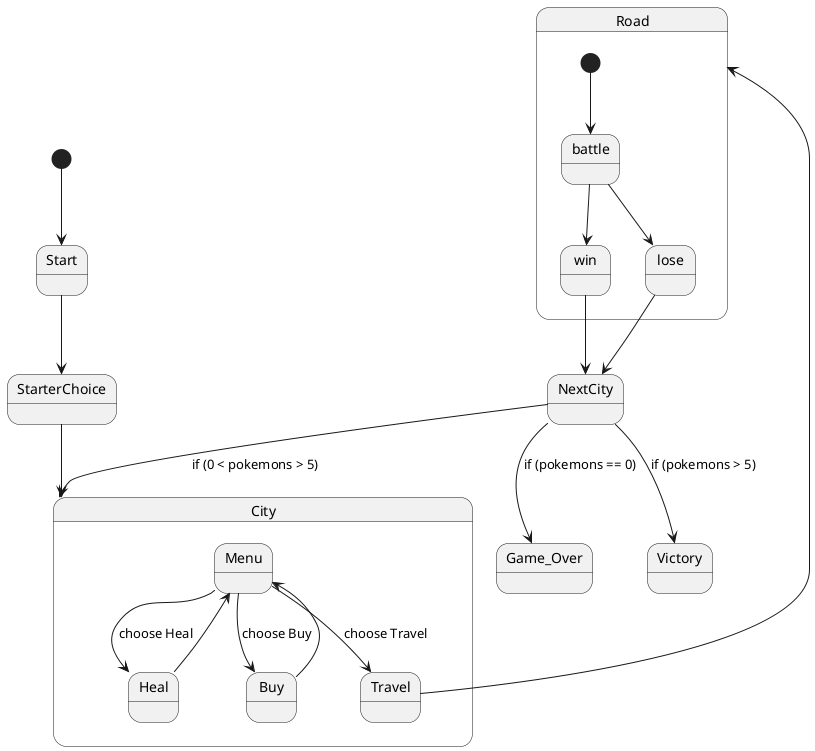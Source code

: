 ﻿@startuml
[*] --> Start
Start --> StarterChoice
StarterChoice --> City

state City{

  Menu --> Heal : choose Heal
  Menu --> Buy : choose Buy
  Menu --> Travel : choose Travel
  Heal --> Menu
  Buy --> Menu
  }

Travel --> Road

state Road{
[*] --> battle
battle --> win
battle --> lose
'win --> NextCity
}
win --> NextCity
lose --> NextCity

NextCity --> Game_Over : if (pokemons == 0)
NextCity --> Victory : if (pokemons > 5)
NextCity --> City : if (0 < pokemons > 5)

@enduml
